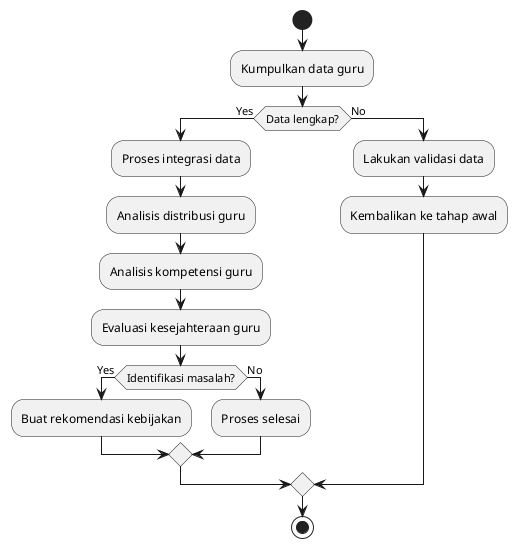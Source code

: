 @startuml
start
:Kumpulkan data guru;
if (Data lengkap?) then (Yes)
  :Proses integrasi data;
  :Analisis distribusi guru;
  :Analisis kompetensi guru;
  :Evaluasi kesejahteraan guru;
  if (Identifikasi masalah?) then (Yes)
    :Buat rekomendasi kebijakan;
  else (No)
    :Proses selesai;
  endif
else (No)
  :Lakukan validasi data;
  :Kembalikan ke tahap awal;
endif
stop
@enduml
